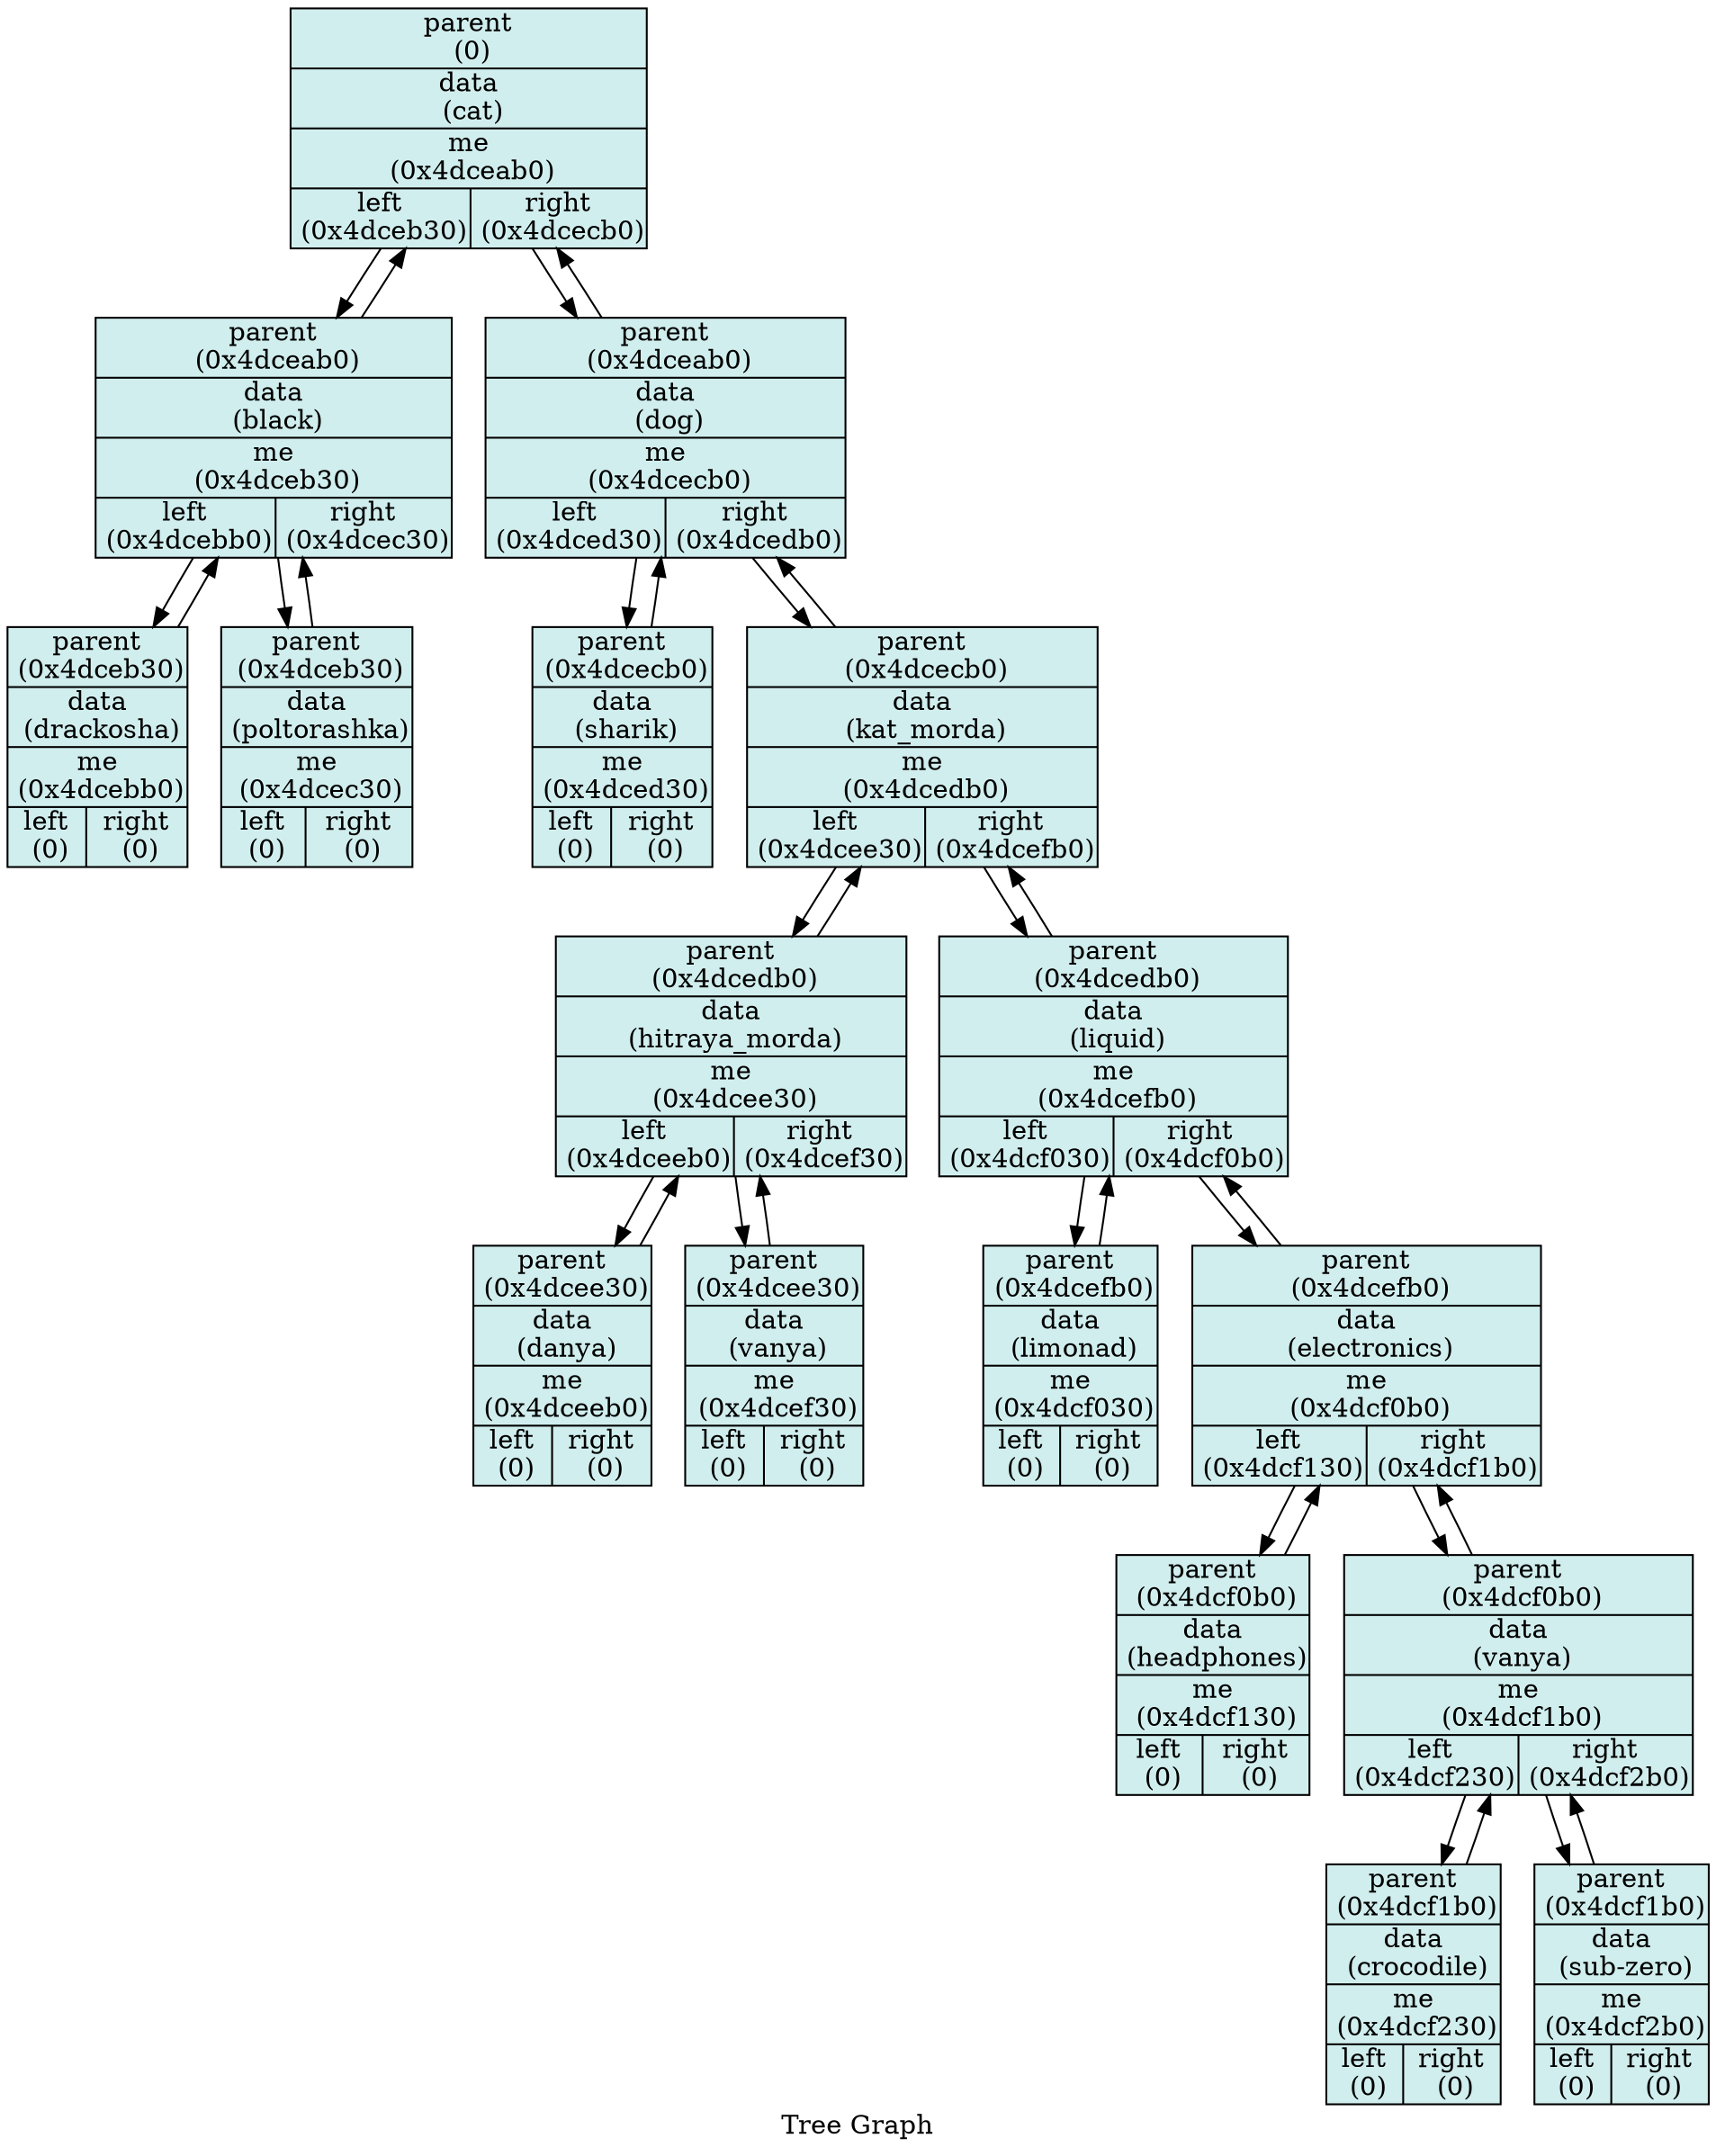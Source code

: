 digraph Tree {

	node [shape = "circle", style = "filled", fillcolor = "red",fontcolor = "#000000", margin = "0.01"];
	rankdir = "TB";

	label = "Tree Graph";

	"0x4dceab0" [shape = "record", fillcolor="lightcyan2", label = "{ {parent\n (0) } |{data\n (cat) } |{me\n (0x4dceab0) } |{left\n (0x4dceb30)   |right\n (0x4dcecb0) } }"];
	"0x4dceab0"->"0x4dceb30";
	"0x4dceab0"->"0x4dcecb0";


	"0x4dcecb0" [shape = "record", fillcolor="lightcyan2", label = "{ {parent\n (0x4dceab0) } |{data\n (dog) } |{me\n (0x4dcecb0) } |{left\n (0x4dced30)   |right\n (0x4dcedb0) } }"];
	"0x4dcecb0"->"0x4dceab0";
	"0x4dcecb0"->"0x4dced30";
	"0x4dcecb0"->"0x4dcedb0";


	"0x4dcedb0" [shape = "record", fillcolor="lightcyan2", label = "{ {parent\n (0x4dcecb0) } |{data\n (kat_morda) } |{me\n (0x4dcedb0) } |{left\n (0x4dcee30)   |right\n (0x4dcefb0) } }"];
	"0x4dcedb0"->"0x4dcecb0";
	"0x4dcedb0"->"0x4dcee30";
	"0x4dcedb0"->"0x4dcefb0";


	"0x4dcefb0" [shape = "record", fillcolor="lightcyan2", label = "{ {parent\n (0x4dcedb0) } |{data\n (liquid) } |{me\n (0x4dcefb0) } |{left\n (0x4dcf030)   |right\n (0x4dcf0b0) } }"];
	"0x4dcefb0"->"0x4dcedb0";
	"0x4dcefb0"->"0x4dcf030";
	"0x4dcefb0"->"0x4dcf0b0";


	"0x4dcf0b0" [shape = "record", fillcolor="lightcyan2", label = "{ {parent\n (0x4dcefb0) } |{data\n (electronics) } |{me\n (0x4dcf0b0) } |{left\n (0x4dcf130)   |right\n (0x4dcf1b0) } }"];
	"0x4dcf0b0"->"0x4dcefb0";
	"0x4dcf0b0"->"0x4dcf130";
	"0x4dcf0b0"->"0x4dcf1b0";


	"0x4dcf1b0" [shape = "record", fillcolor="lightcyan2", label = "{ {parent\n (0x4dcf0b0) } |{data\n (vanya) } |{me\n (0x4dcf1b0) } |{left\n (0x4dcf230)   |right\n (0x4dcf2b0) } }"];
	"0x4dcf1b0"->"0x4dcf0b0";
	"0x4dcf1b0"->"0x4dcf230";
	"0x4dcf1b0"->"0x4dcf2b0";


	"0x4dcf2b0" [shape = "record", fillcolor="lightcyan2", label = "{ {parent\n (0x4dcf1b0) } |{data\n (sub-zero) } |{me\n (0x4dcf2b0) } |{left\n (0)   |right\n (0) } }"];
	"0x4dcf2b0"->"0x4dcf1b0";


	"0x4dcf230" [shape = "record", fillcolor="lightcyan2", label = "{ {parent\n (0x4dcf1b0) } |{data\n (crocodile) } |{me\n (0x4dcf230) } |{left\n (0)   |right\n (0) } }"];
	"0x4dcf230"->"0x4dcf1b0";


	"0x4dcf130" [shape = "record", fillcolor="lightcyan2", label = "{ {parent\n (0x4dcf0b0) } |{data\n (headphones) } |{me\n (0x4dcf130) } |{left\n (0)   |right\n (0) } }"];
	"0x4dcf130"->"0x4dcf0b0";


	"0x4dcf030" [shape = "record", fillcolor="lightcyan2", label = "{ {parent\n (0x4dcefb0) } |{data\n (limonad) } |{me\n (0x4dcf030) } |{left\n (0)   |right\n (0) } }"];
	"0x4dcf030"->"0x4dcefb0";


	"0x4dcee30" [shape = "record", fillcolor="lightcyan2", label = "{ {parent\n (0x4dcedb0) } |{data\n (hitraya_morda) } |{me\n (0x4dcee30) } |{left\n (0x4dceeb0)   |right\n (0x4dcef30) } }"];
	"0x4dcee30"->"0x4dcedb0";
	"0x4dcee30"->"0x4dceeb0";
	"0x4dcee30"->"0x4dcef30";


	"0x4dcef30" [shape = "record", fillcolor="lightcyan2", label = "{ {parent\n (0x4dcee30) } |{data\n (vanya) } |{me\n (0x4dcef30) } |{left\n (0)   |right\n (0) } }"];
	"0x4dcef30"->"0x4dcee30";


	"0x4dceeb0" [shape = "record", fillcolor="lightcyan2", label = "{ {parent\n (0x4dcee30) } |{data\n (danya) } |{me\n (0x4dceeb0) } |{left\n (0)   |right\n (0) } }"];
	"0x4dceeb0"->"0x4dcee30";


	"0x4dced30" [shape = "record", fillcolor="lightcyan2", label = "{ {parent\n (0x4dcecb0) } |{data\n (sharik) } |{me\n (0x4dced30) } |{left\n (0)   |right\n (0) } }"];
	"0x4dced30"->"0x4dcecb0";


	"0x4dceb30" [shape = "record", fillcolor="lightcyan2", label = "{ {parent\n (0x4dceab0) } |{data\n (black) } |{me\n (0x4dceb30) } |{left\n (0x4dcebb0)   |right\n (0x4dcec30) } }"];
	"0x4dceb30"->"0x4dceab0";
	"0x4dceb30"->"0x4dcebb0";
	"0x4dceb30"->"0x4dcec30";


	"0x4dcec30" [shape = "record", fillcolor="lightcyan2", label = "{ {parent\n (0x4dceb30) } |{data\n (poltorashka) } |{me\n (0x4dcec30) } |{left\n (0)   |right\n (0) } }"];
	"0x4dcec30"->"0x4dceb30";


	"0x4dcebb0" [shape = "record", fillcolor="lightcyan2", label = "{ {parent\n (0x4dceb30) } |{data\n (drackosha) } |{me\n (0x4dcebb0) } |{left\n (0)   |right\n (0) } }"];
	"0x4dcebb0"->"0x4dceb30";


}
